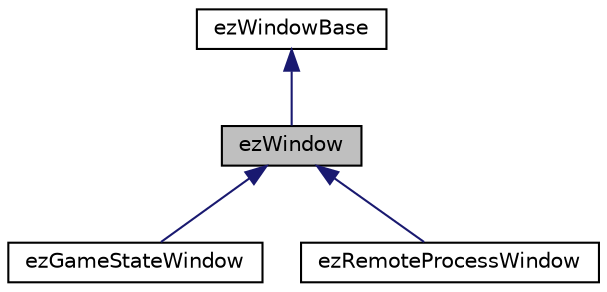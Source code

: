 digraph "ezWindow"
{
 // LATEX_PDF_SIZE
  edge [fontname="Helvetica",fontsize="10",labelfontname="Helvetica",labelfontsize="10"];
  node [fontname="Helvetica",fontsize="10",shape=record];
  Node1 [label="ezWindow",height=0.2,width=0.4,color="black", fillcolor="grey75", style="filled", fontcolor="black",tooltip="A simple abstraction for platform specific window creation."];
  Node2 -> Node1 [dir="back",color="midnightblue",fontsize="10",style="solid",fontname="Helvetica"];
  Node2 [label="ezWindowBase",height=0.2,width=0.4,color="black", fillcolor="white", style="filled",URL="$d4/d8c/classez_window_base.htm",tooltip="Base class of all window classes that have a client area and a native window handle."];
  Node1 -> Node3 [dir="back",color="midnightblue",fontsize="10",style="solid",fontname="Helvetica"];
  Node3 [label="ezGameStateWindow",height=0.2,width=0.4,color="black", fillcolor="white", style="filled",URL="$dd/da4/classez_game_state_window.htm",tooltip="A window class that expands a little on ezWindow. Default type used by ezGameState to create a window..."];
  Node1 -> Node4 [dir="back",color="midnightblue",fontsize="10",style="solid",fontname="Helvetica"];
  Node4 [label="ezRemoteProcessWindow",height=0.2,width=0.4,color="black", fillcolor="white", style="filled",URL="$df/d6a/classez_remote_process_window.htm",tooltip=" "];
}

